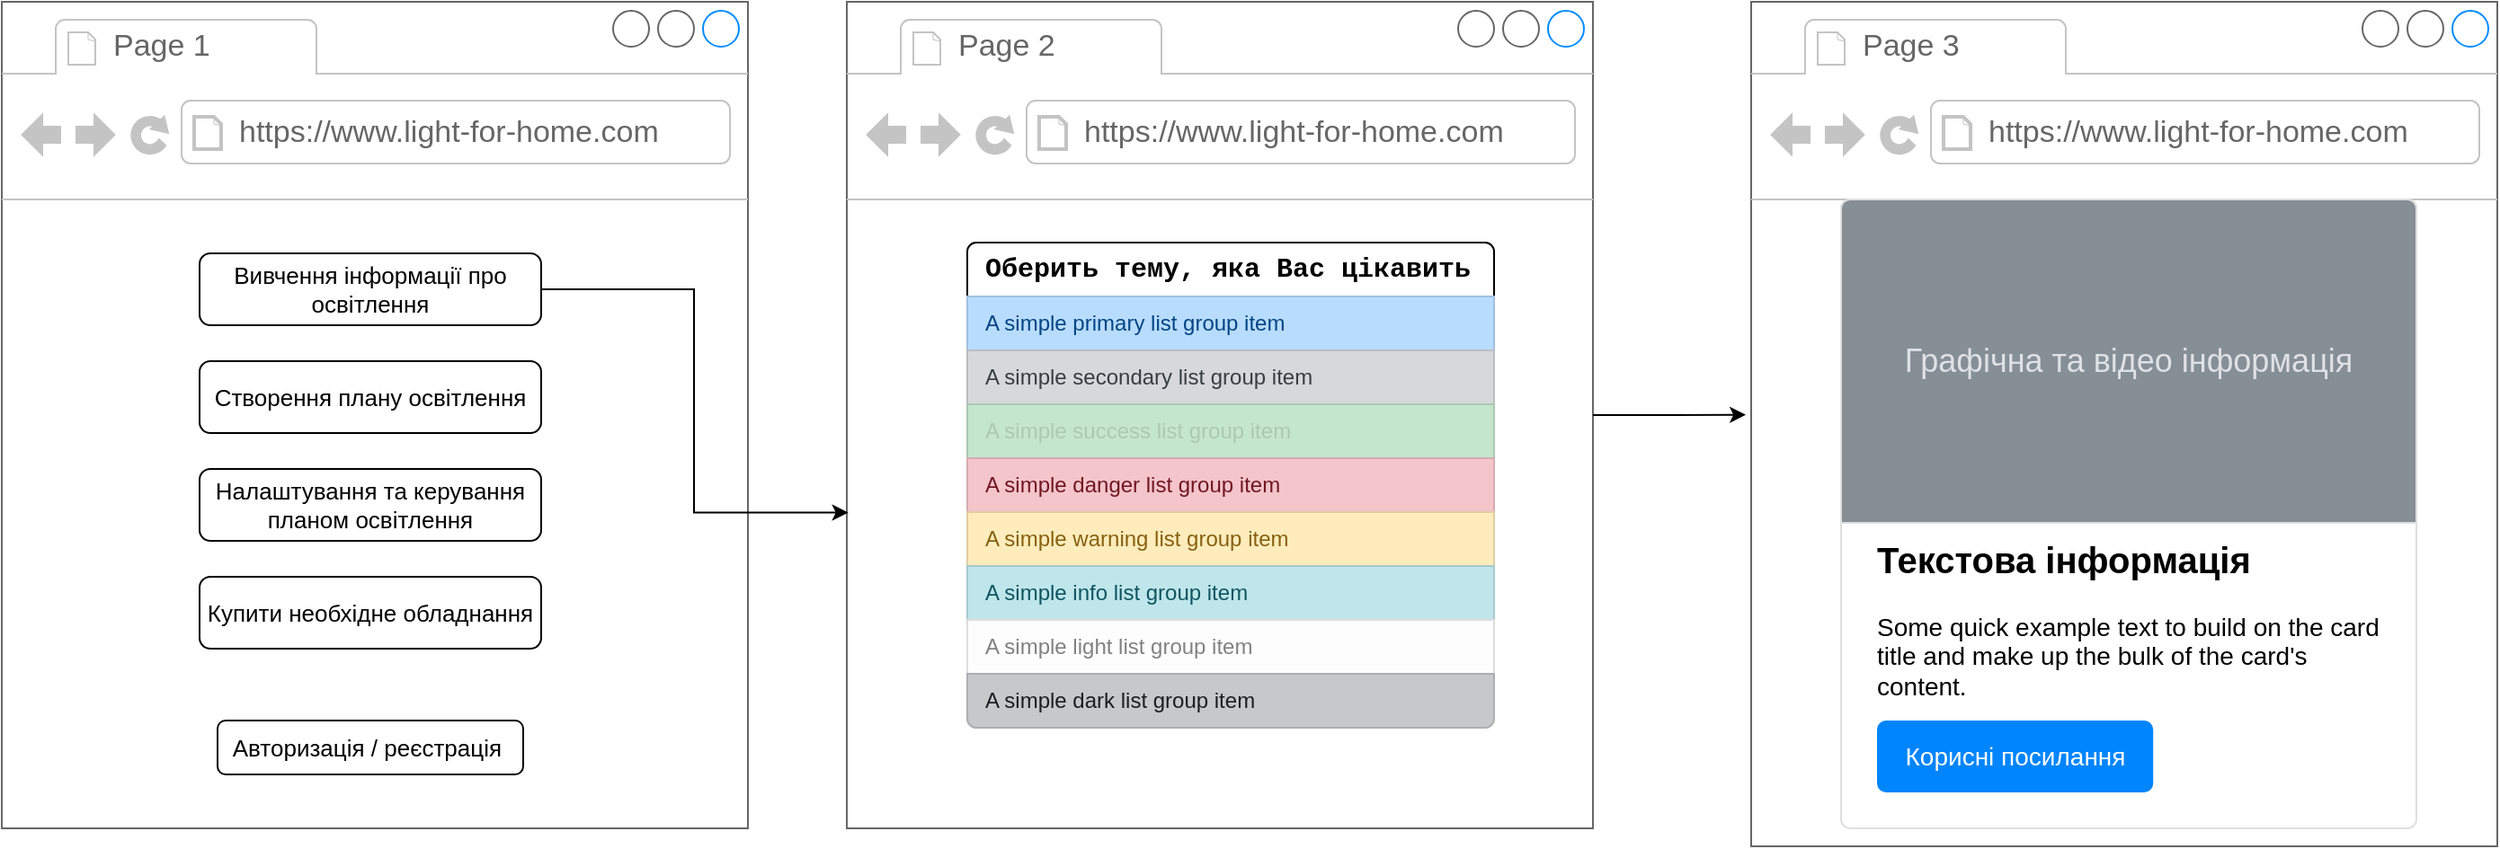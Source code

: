 <mxfile version="22.0.2" type="device">
  <diagram name="Page-1" id="D7MXEi1mj_wWHALXOgDf">
    <mxGraphModel dx="2049" dy="2363" grid="1" gridSize="10" guides="1" tooltips="1" connect="1" arrows="1" fold="1" page="1" pageScale="1" pageWidth="827" pageHeight="1169" math="0" shadow="0">
      <root>
        <mxCell id="0" />
        <mxCell id="1" parent="0" />
        <mxCell id="mP_FT1ZaLtLwkFQh0iA8-2" value="" style="strokeWidth=1;shadow=0;dashed=0;align=center;html=1;shape=mxgraph.mockup.containers.browserWindow;rSize=0;strokeColor=#666666;strokeColor2=#008cff;strokeColor3=#c4c4c4;mainText=,;recursiveResize=0;" parent="1" vertex="1">
          <mxGeometry x="60" y="-940" width="415" height="460" as="geometry" />
        </mxCell>
        <mxCell id="mP_FT1ZaLtLwkFQh0iA8-3" value="Page 1" style="strokeWidth=1;shadow=0;dashed=0;align=center;html=1;shape=mxgraph.mockup.containers.anchor;fontSize=17;fontColor=#666666;align=left;whiteSpace=wrap;" parent="mP_FT1ZaLtLwkFQh0iA8-2" vertex="1">
          <mxGeometry x="60" y="12" width="110" height="26" as="geometry" />
        </mxCell>
        <mxCell id="mP_FT1ZaLtLwkFQh0iA8-4" value="https://www.light-for-home.com" style="strokeWidth=1;shadow=0;dashed=0;align=center;html=1;shape=mxgraph.mockup.containers.anchor;rSize=0;fontSize=17;fontColor=#666666;align=left;" parent="mP_FT1ZaLtLwkFQh0iA8-2" vertex="1">
          <mxGeometry x="130" y="60" width="250" height="26" as="geometry" />
        </mxCell>
        <mxCell id="mP_FT1ZaLtLwkFQh0iA8-5" value="Вивчення інформації про освітлення" style="rounded=1;whiteSpace=wrap;html=1;fontSize=13;" parent="mP_FT1ZaLtLwkFQh0iA8-2" vertex="1">
          <mxGeometry x="110" y="140" width="190" height="40" as="geometry" />
        </mxCell>
        <mxCell id="mP_FT1ZaLtLwkFQh0iA8-6" value="Створення плану освітлення" style="rounded=1;whiteSpace=wrap;html=1;fontSize=13;" parent="mP_FT1ZaLtLwkFQh0iA8-2" vertex="1">
          <mxGeometry x="110" y="200" width="190" height="40" as="geometry" />
        </mxCell>
        <mxCell id="mP_FT1ZaLtLwkFQh0iA8-7" value="Налаштування та керування планом освітлення" style="rounded=1;whiteSpace=wrap;html=1;fontSize=13;" parent="mP_FT1ZaLtLwkFQh0iA8-2" vertex="1">
          <mxGeometry x="110" y="260" width="190" height="40" as="geometry" />
        </mxCell>
        <mxCell id="fmIodHwlCBJ-gJYyvpas-1" value="Купити необхідне обладнання" style="rounded=1;whiteSpace=wrap;html=1;fontSize=13;" vertex="1" parent="mP_FT1ZaLtLwkFQh0iA8-2">
          <mxGeometry x="110" y="320" width="190" height="40" as="geometry" />
        </mxCell>
        <mxCell id="fmIodHwlCBJ-gJYyvpas-2" value="Авторизація / реєстрація&amp;nbsp;" style="rounded=1;whiteSpace=wrap;html=1;fontSize=13;" vertex="1" parent="mP_FT1ZaLtLwkFQh0iA8-2">
          <mxGeometry x="120" y="400" width="170" height="30" as="geometry" />
        </mxCell>
        <mxCell id="fmIodHwlCBJ-gJYyvpas-3" value="" style="strokeWidth=1;shadow=0;dashed=0;align=center;html=1;shape=mxgraph.mockup.containers.browserWindow;rSize=0;strokeColor=#666666;strokeColor2=#008cff;strokeColor3=#c4c4c4;mainText=,;recursiveResize=0;" vertex="1" parent="1">
          <mxGeometry x="530" y="-940" width="415" height="460" as="geometry" />
        </mxCell>
        <mxCell id="fmIodHwlCBJ-gJYyvpas-4" value="Page 2" style="strokeWidth=1;shadow=0;dashed=0;align=center;html=1;shape=mxgraph.mockup.containers.anchor;fontSize=17;fontColor=#666666;align=left;whiteSpace=wrap;" vertex="1" parent="fmIodHwlCBJ-gJYyvpas-3">
          <mxGeometry x="60" y="12" width="110" height="26" as="geometry" />
        </mxCell>
        <mxCell id="fmIodHwlCBJ-gJYyvpas-5" value="https://www.light-for-home.com" style="strokeWidth=1;shadow=0;dashed=0;align=center;html=1;shape=mxgraph.mockup.containers.anchor;rSize=0;fontSize=17;fontColor=#666666;align=left;" vertex="1" parent="fmIodHwlCBJ-gJYyvpas-3">
          <mxGeometry x="130" y="60" width="250" height="26" as="geometry" />
        </mxCell>
        <mxCell id="fmIodHwlCBJ-gJYyvpas-34" value="" style="html=1;shadow=0;dashed=0;shape=mxgraph.bootstrap.rrect;rSize=5;strokeColor=#DFDFDF;html=1;whiteSpace=wrap;fillColor=#FFFFFF;fontColor=#000000;" vertex="1" parent="1">
          <mxGeometry x="597" y="-806" width="293" height="270" as="geometry" />
        </mxCell>
        <mxCell id="fmIodHwlCBJ-gJYyvpas-35" value="&lt;div style=&quot;font-family: Consolas, &amp;quot;Courier New&amp;quot;, monospace; font-size: 15px; line-height: 19px;&quot;&gt;Оберить тему, яка Вас цікавить&lt;/div&gt;" style="html=1;shadow=0;dashed=0;shape=mxgraph.bootstrap.topButton;rSize=5;perimeter=none;whiteSpace=wrap;resizeWidth=1;align=left;spacing=10;labelBackgroundColor=default;fontColor=#000000;fontSize=15;fontStyle=1" vertex="1" parent="fmIodHwlCBJ-gJYyvpas-34">
          <mxGeometry width="293" height="30" relative="1" as="geometry" />
        </mxCell>
        <mxCell id="fmIodHwlCBJ-gJYyvpas-36" value="A simple primary list group item" style="html=1;fillColor=#B8DCFE;strokeColor=#A1C0DE;fontColor=#004583;shadow=0;dashed=0;perimeter=none;whiteSpace=wrap;resizeWidth=1;align=left;spacing=10;" vertex="1" parent="fmIodHwlCBJ-gJYyvpas-34">
          <mxGeometry width="293" height="30" relative="1" as="geometry">
            <mxPoint y="30" as="offset" />
          </mxGeometry>
        </mxCell>
        <mxCell id="fmIodHwlCBJ-gJYyvpas-37" value="A simple secondary list group item" style="html=1;fillColor=#D6D8DB;strokeColor=#BBBDC0;fontColor=#383D41;shadow=0;dashed=0;perimeter=none;whiteSpace=wrap;resizeWidth=1;align=left;spacing=10;" vertex="1" parent="fmIodHwlCBJ-gJYyvpas-34">
          <mxGeometry width="293" height="30" relative="1" as="geometry">
            <mxPoint y="60" as="offset" />
          </mxGeometry>
        </mxCell>
        <mxCell id="fmIodHwlCBJ-gJYyvpas-38" value="A simple success list group item" style="html=1;fillColor=#C4E6CC;strokeColor=#ABC9B2;fontColor=#ABC9B2;shadow=0;dashed=0;perimeter=none;whiteSpace=wrap;resizeWidth=1;align=left;spacing=10;" vertex="1" parent="fmIodHwlCBJ-gJYyvpas-34">
          <mxGeometry width="293" height="30" relative="1" as="geometry">
            <mxPoint y="90" as="offset" />
          </mxGeometry>
        </mxCell>
        <mxCell id="fmIodHwlCBJ-gJYyvpas-39" value="A simple danger list group item" style="html=1;fillColor=#F4C5CB;strokeColor=#D5ACB2;fontColor=#711623;shadow=0;dashed=0;perimeter=none;whiteSpace=wrap;resizeWidth=1;align=left;spacing=10;" vertex="1" parent="fmIodHwlCBJ-gJYyvpas-34">
          <mxGeometry width="293" height="30" relative="1" as="geometry">
            <mxPoint y="120" as="offset" />
          </mxGeometry>
        </mxCell>
        <mxCell id="fmIodHwlCBJ-gJYyvpas-40" value="A simple warning list group item" style="html=1;fillColor=#FFECBC;strokeColor=#DFCEA4;fontColor=#856110;shadow=0;dashed=0;perimeter=none;whiteSpace=wrap;resizeWidth=1;align=left;spacing=10;" vertex="1" parent="fmIodHwlCBJ-gJYyvpas-34">
          <mxGeometry width="293" height="30" relative="1" as="geometry">
            <mxPoint y="150" as="offset" />
          </mxGeometry>
        </mxCell>
        <mxCell id="fmIodHwlCBJ-gJYyvpas-41" value="A simple info list group item" style="html=1;fillColor=#BFE6EB;strokeColor=#A7C9CE;fontColor=#0E5560;shadow=0;dashed=0;perimeter=none;whiteSpace=wrap;resizeWidth=1;align=left;spacing=10;" vertex="1" parent="fmIodHwlCBJ-gJYyvpas-34">
          <mxGeometry width="293" height="30" relative="1" as="geometry">
            <mxPoint y="180" as="offset" />
          </mxGeometry>
        </mxCell>
        <mxCell id="fmIodHwlCBJ-gJYyvpas-42" value="A simple light list group item" style="html=1;fillColor=#FDFDFE;strokeColor=#DDDDDE;fontColor=#818182;shadow=0;dashed=0;perimeter=none;whiteSpace=wrap;resizeWidth=1;align=left;spacing=10;" vertex="1" parent="fmIodHwlCBJ-gJYyvpas-34">
          <mxGeometry width="293" height="30" relative="1" as="geometry">
            <mxPoint y="210" as="offset" />
          </mxGeometry>
        </mxCell>
        <mxCell id="fmIodHwlCBJ-gJYyvpas-43" value="A simple dark list group item" style="html=1;shadow=0;dashed=0;shape=mxgraph.bootstrap.bottomButton;fillColor=#C6C8CA;strokeColor=#ADAFB1;fontColor=#1B1E21;rSize=5;perimeter=none;whiteSpace=wrap;resizeWidth=1;resizeHeight=0;align=left;spacing=10;" vertex="1" parent="fmIodHwlCBJ-gJYyvpas-34">
          <mxGeometry y="1" width="293" height="30" relative="1" as="geometry">
            <mxPoint y="-30" as="offset" />
          </mxGeometry>
        </mxCell>
        <mxCell id="fmIodHwlCBJ-gJYyvpas-44" style="edgeStyle=orthogonalEdgeStyle;rounded=0;orthogonalLoop=1;jettySize=auto;html=1;entryX=0.002;entryY=0.618;entryDx=0;entryDy=0;entryPerimeter=0;" edge="1" parent="1" source="mP_FT1ZaLtLwkFQh0iA8-5" target="fmIodHwlCBJ-gJYyvpas-3">
          <mxGeometry relative="1" as="geometry" />
        </mxCell>
        <mxCell id="fmIodHwlCBJ-gJYyvpas-45" value="" style="strokeWidth=1;shadow=0;dashed=0;align=center;html=1;shape=mxgraph.mockup.containers.browserWindow;rSize=0;strokeColor=#666666;strokeColor2=#008cff;strokeColor3=#c4c4c4;mainText=,;recursiveResize=0;" vertex="1" parent="1">
          <mxGeometry x="1033" y="-940" width="415" height="470" as="geometry" />
        </mxCell>
        <mxCell id="fmIodHwlCBJ-gJYyvpas-46" value="Page 3" style="strokeWidth=1;shadow=0;dashed=0;align=center;html=1;shape=mxgraph.mockup.containers.anchor;fontSize=17;fontColor=#666666;align=left;whiteSpace=wrap;" vertex="1" parent="fmIodHwlCBJ-gJYyvpas-45">
          <mxGeometry x="60" y="12" width="110" height="26" as="geometry" />
        </mxCell>
        <mxCell id="fmIodHwlCBJ-gJYyvpas-47" value="https://www.light-for-home.com" style="strokeWidth=1;shadow=0;dashed=0;align=center;html=1;shape=mxgraph.mockup.containers.anchor;rSize=0;fontSize=17;fontColor=#666666;align=left;" vertex="1" parent="fmIodHwlCBJ-gJYyvpas-45">
          <mxGeometry x="130" y="60" width="250" height="26" as="geometry" />
        </mxCell>
        <mxCell id="fmIodHwlCBJ-gJYyvpas-48" value="&lt;span style=&quot;font-size: 20px;&quot;&gt;&lt;b&gt;Текстова інформація&lt;/b&gt;&lt;/span&gt;&lt;br style=&quot;font-size: 14px&quot;&gt;&lt;br style=&quot;font-size: 14px&quot;&gt;Some quick example text to build on the card title and make up the bulk of the card&#39;s content." style="html=1;shadow=0;dashed=0;shape=mxgraph.bootstrap.rrect;rSize=5;strokeColor=#DFDFDF;html=1;whiteSpace=wrap;fillColor=#ffffff;fontColor=#000000;verticalAlign=bottom;align=left;spacing=20;spacingBottom=50;fontSize=14;" vertex="1" parent="fmIodHwlCBJ-gJYyvpas-45">
          <mxGeometry x="50" y="110" width="320" height="350" as="geometry" />
        </mxCell>
        <mxCell id="fmIodHwlCBJ-gJYyvpas-49" value="Графічна та відео інформація" style="html=1;shadow=0;dashed=0;shape=mxgraph.bootstrap.topButton;rSize=5;perimeter=none;whiteSpace=wrap;fillColor=#868E96;strokeColor=#DFDFDF;fontColor=#DEE2E6;resizeWidth=1;fontSize=18;" vertex="1" parent="fmIodHwlCBJ-gJYyvpas-48">
          <mxGeometry width="320" height="180" relative="1" as="geometry" />
        </mxCell>
        <mxCell id="fmIodHwlCBJ-gJYyvpas-50" value="Корисні посилання" style="html=1;shadow=0;dashed=0;shape=mxgraph.bootstrap.rrect;rSize=5;perimeter=none;whiteSpace=wrap;fillColor=#0085FC;strokeColor=none;fontColor=#ffffff;resizeWidth=1;fontSize=14;" vertex="1" parent="fmIodHwlCBJ-gJYyvpas-48">
          <mxGeometry y="1" width="153.6" height="40" relative="1" as="geometry">
            <mxPoint x="20" y="-60" as="offset" />
          </mxGeometry>
        </mxCell>
        <mxCell id="fmIodHwlCBJ-gJYyvpas-53" style="edgeStyle=orthogonalEdgeStyle;rounded=0;orthogonalLoop=1;jettySize=auto;html=1;entryX=-0.007;entryY=0.489;entryDx=0;entryDy=0;entryPerimeter=0;" edge="1" parent="1" source="fmIodHwlCBJ-gJYyvpas-3" target="fmIodHwlCBJ-gJYyvpas-45">
          <mxGeometry relative="1" as="geometry" />
        </mxCell>
      </root>
    </mxGraphModel>
  </diagram>
</mxfile>

